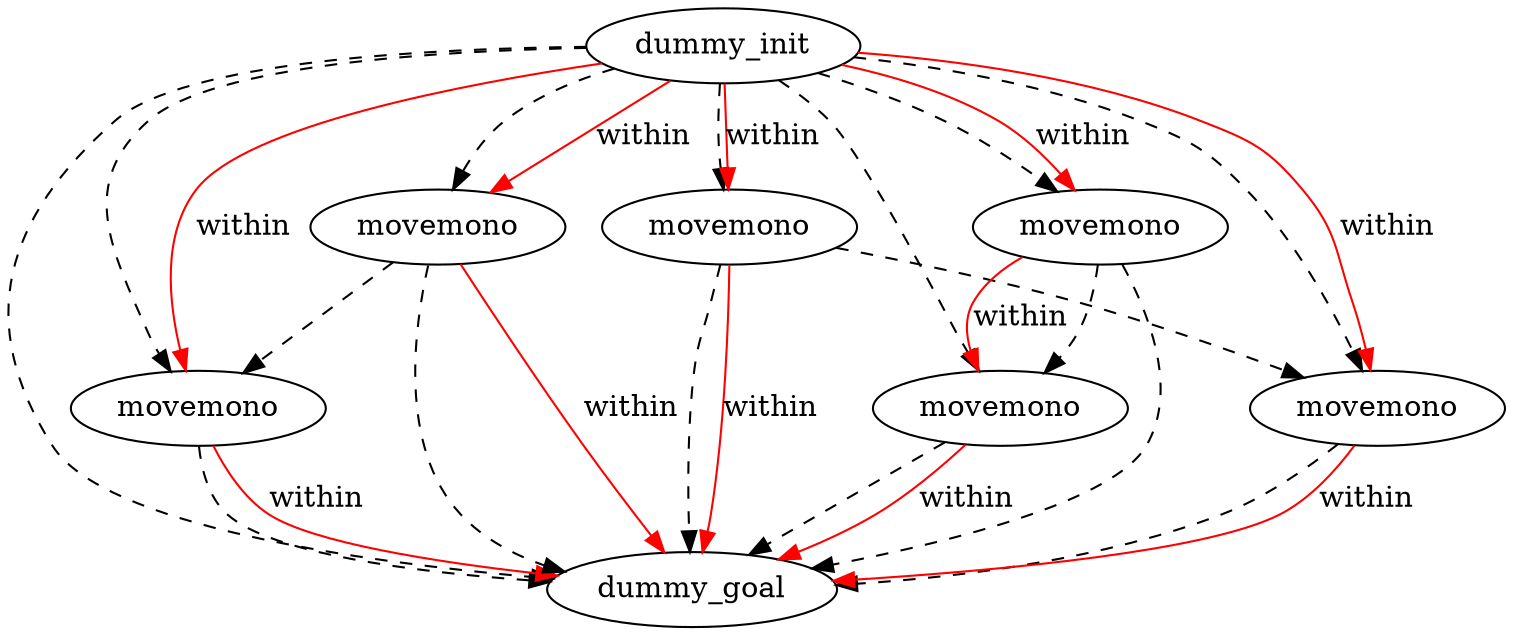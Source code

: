 digraph {
	"3e386822-983f-1915-b581-685d3434c9aa" [label=dummy_init]
	"416b2e70-d283-79ba-105b-5940a7652001" [label=dummy_goal]
	"8ccb22d2-1b05-d89f-03eb-09a9abc6054a" [label=movemono]
	"281b3e6f-741d-4207-f7f5-6e84afab6705" [label=movemono]
	"c1566378-67fb-bc05-dd34-213c167ea25b" [label=movemono]
	"0f15d575-da71-0d84-f1f2-723cd9ded091" [label=movemono]
	"80060cc1-9990-23db-5339-b043461c8a30" [label=movemono]
	"fe23421a-be81-e3b3-1942-c2ec1f6e9187" [label=movemono]
	"281b3e6f-741d-4207-f7f5-6e84afab6705" -> "416b2e70-d283-79ba-105b-5940a7652001" [color=black style=dashed]
	"3e386822-983f-1915-b581-685d3434c9aa" -> "80060cc1-9990-23db-5339-b043461c8a30" [color=black style=dashed]
	"80060cc1-9990-23db-5339-b043461c8a30" -> "416b2e70-d283-79ba-105b-5940a7652001" [color=black style=dashed]
	"3e386822-983f-1915-b581-685d3434c9aa" -> "281b3e6f-741d-4207-f7f5-6e84afab6705" [color=black style=dashed]
	"3e386822-983f-1915-b581-685d3434c9aa" -> "416b2e70-d283-79ba-105b-5940a7652001" [color=black style=dashed]
	"8ccb22d2-1b05-d89f-03eb-09a9abc6054a" -> "416b2e70-d283-79ba-105b-5940a7652001" [color=black style=dashed]
	"3e386822-983f-1915-b581-685d3434c9aa" -> "8ccb22d2-1b05-d89f-03eb-09a9abc6054a" [color=black style=dashed]
	"fe23421a-be81-e3b3-1942-c2ec1f6e9187" -> "416b2e70-d283-79ba-105b-5940a7652001" [color=black style=dashed]
	"c1566378-67fb-bc05-dd34-213c167ea25b" -> "8ccb22d2-1b05-d89f-03eb-09a9abc6054a" [color=black style=dashed]
	"3e386822-983f-1915-b581-685d3434c9aa" -> "c1566378-67fb-bc05-dd34-213c167ea25b" [color=black style=dashed]
	"0f15d575-da71-0d84-f1f2-723cd9ded091" -> "416b2e70-d283-79ba-105b-5940a7652001" [color=black style=dashed]
	"c1566378-67fb-bc05-dd34-213c167ea25b" -> "416b2e70-d283-79ba-105b-5940a7652001" [color=black style=dashed]
	"3e386822-983f-1915-b581-685d3434c9aa" -> "0f15d575-da71-0d84-f1f2-723cd9ded091" [color=black style=dashed]
	"3e386822-983f-1915-b581-685d3434c9aa" -> "fe23421a-be81-e3b3-1942-c2ec1f6e9187" [color=black style=dashed]
	"80060cc1-9990-23db-5339-b043461c8a30" -> "0f15d575-da71-0d84-f1f2-723cd9ded091" [color=black style=dashed]
	"281b3e6f-741d-4207-f7f5-6e84afab6705" -> "fe23421a-be81-e3b3-1942-c2ec1f6e9187" [color=black style=dashed]
	"8ccb22d2-1b05-d89f-03eb-09a9abc6054a" -> "416b2e70-d283-79ba-105b-5940a7652001" [label=within color=red]
	"c1566378-67fb-bc05-dd34-213c167ea25b" -> "416b2e70-d283-79ba-105b-5940a7652001" [label=within color=red]
	"3e386822-983f-1915-b581-685d3434c9aa" -> "c1566378-67fb-bc05-dd34-213c167ea25b" [label=within color=red]
	"3e386822-983f-1915-b581-685d3434c9aa" -> "80060cc1-9990-23db-5339-b043461c8a30" [label=within color=red]
	"0f15d575-da71-0d84-f1f2-723cd9ded091" -> "416b2e70-d283-79ba-105b-5940a7652001" [label=within color=red]
	"fe23421a-be81-e3b3-1942-c2ec1f6e9187" -> "416b2e70-d283-79ba-105b-5940a7652001" [label=within color=red]
	"80060cc1-9990-23db-5339-b043461c8a30" -> "0f15d575-da71-0d84-f1f2-723cd9ded091" [label=within color=red]
	"281b3e6f-741d-4207-f7f5-6e84afab6705" -> "416b2e70-d283-79ba-105b-5940a7652001" [label=within color=red]
	"3e386822-983f-1915-b581-685d3434c9aa" -> "8ccb22d2-1b05-d89f-03eb-09a9abc6054a" [label=within color=red]
	"3e386822-983f-1915-b581-685d3434c9aa" -> "fe23421a-be81-e3b3-1942-c2ec1f6e9187" [label=within color=red]
	"3e386822-983f-1915-b581-685d3434c9aa" -> "281b3e6f-741d-4207-f7f5-6e84afab6705" [label=within color=red]
}
